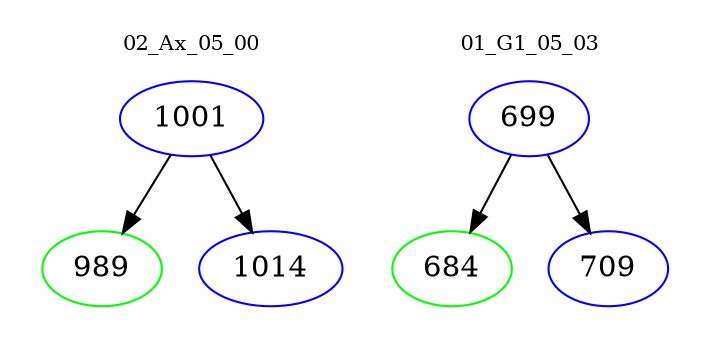digraph{
subgraph cluster_0 {
color = white
label = "02_Ax_05_00";
fontsize=10;
T0_1001 [label="1001", color="blue"]
T0_1001 -> T0_989 [color="black"]
T0_989 [label="989", color="green"]
T0_1001 -> T0_1014 [color="black"]
T0_1014 [label="1014", color="blue"]
}
subgraph cluster_1 {
color = white
label = "01_G1_05_03";
fontsize=10;
T1_699 [label="699", color="blue"]
T1_699 -> T1_684 [color="black"]
T1_684 [label="684", color="green"]
T1_699 -> T1_709 [color="black"]
T1_709 [label="709", color="blue"]
}
}
